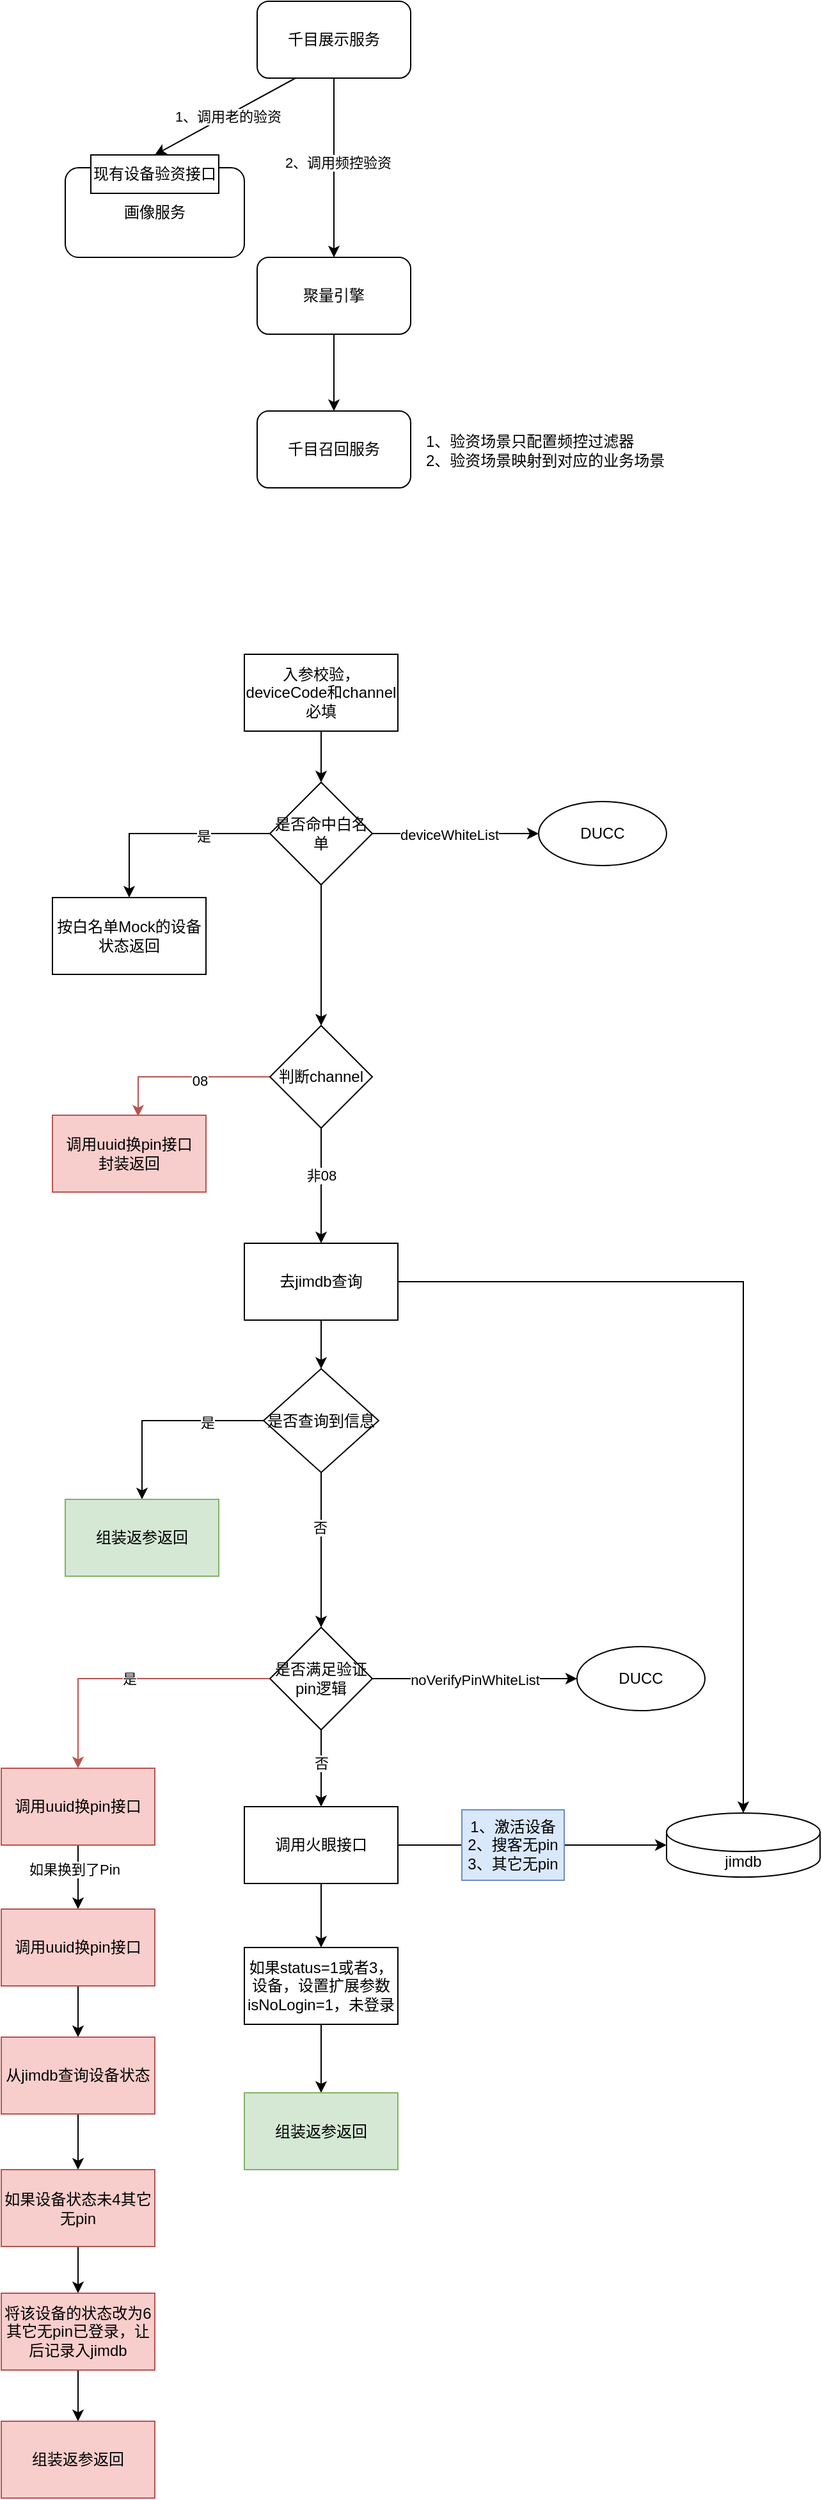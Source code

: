 <mxfile version="20.8.1" type="github">
  <diagram id="YxUP2xaq_VyTug8kEJNP" name="第 1 页">
    <mxGraphModel dx="1095" dy="776" grid="1" gridSize="10" guides="1" tooltips="1" connect="1" arrows="1" fold="1" page="1" pageScale="1" pageWidth="827" pageHeight="1169" math="0" shadow="0">
      <root>
        <mxCell id="0" />
        <mxCell id="1" parent="0" />
        <mxCell id="r8q-VQcnBtVLLdjR7hib-8" style="rounded=0;orthogonalLoop=1;jettySize=auto;html=1;exitX=0.25;exitY=1;exitDx=0;exitDy=0;entryX=0.5;entryY=0;entryDx=0;entryDy=0;" parent="1" source="r8q-VQcnBtVLLdjR7hib-2" target="r8q-VQcnBtVLLdjR7hib-7" edge="1">
          <mxGeometry relative="1" as="geometry" />
        </mxCell>
        <mxCell id="r8q-VQcnBtVLLdjR7hib-9" value="1、调用老的验资" style="edgeLabel;html=1;align=center;verticalAlign=middle;resizable=0;points=[];" parent="r8q-VQcnBtVLLdjR7hib-8" vertex="1" connectable="0">
          <mxGeometry x="-0.028" y="1" relative="1" as="geometry">
            <mxPoint as="offset" />
          </mxGeometry>
        </mxCell>
        <mxCell id="r8q-VQcnBtVLLdjR7hib-12" style="edgeStyle=none;rounded=0;orthogonalLoop=1;jettySize=auto;html=1;" parent="1" source="r8q-VQcnBtVLLdjR7hib-2" target="r8q-VQcnBtVLLdjR7hib-11" edge="1">
          <mxGeometry relative="1" as="geometry" />
        </mxCell>
        <mxCell id="r8q-VQcnBtVLLdjR7hib-16" value="2、调用频控验资" style="edgeLabel;html=1;align=center;verticalAlign=middle;resizable=0;points=[];" parent="r8q-VQcnBtVLLdjR7hib-12" vertex="1" connectable="0">
          <mxGeometry x="-0.067" y="3" relative="1" as="geometry">
            <mxPoint as="offset" />
          </mxGeometry>
        </mxCell>
        <mxCell id="r8q-VQcnBtVLLdjR7hib-2" value="千目展示服务" style="rounded=1;whiteSpace=wrap;html=1;" parent="1" vertex="1">
          <mxGeometry x="340" y="20" width="120" height="60" as="geometry" />
        </mxCell>
        <mxCell id="r8q-VQcnBtVLLdjR7hib-5" value="画像服务" style="rounded=1;whiteSpace=wrap;html=1;" parent="1" vertex="1">
          <mxGeometry x="190" y="150" width="140" height="70" as="geometry" />
        </mxCell>
        <mxCell id="r8q-VQcnBtVLLdjR7hib-7" value="现有设备验资接口" style="rounded=0;whiteSpace=wrap;html=1;" parent="1" vertex="1">
          <mxGeometry x="210" y="140" width="100" height="30" as="geometry" />
        </mxCell>
        <mxCell id="r8q-VQcnBtVLLdjR7hib-14" value="" style="edgeStyle=none;rounded=0;orthogonalLoop=1;jettySize=auto;html=1;" parent="1" source="r8q-VQcnBtVLLdjR7hib-11" target="r8q-VQcnBtVLLdjR7hib-13" edge="1">
          <mxGeometry relative="1" as="geometry" />
        </mxCell>
        <mxCell id="r8q-VQcnBtVLLdjR7hib-11" value="聚量引擎" style="rounded=1;whiteSpace=wrap;html=1;" parent="1" vertex="1">
          <mxGeometry x="340" y="220" width="120" height="60" as="geometry" />
        </mxCell>
        <mxCell id="r8q-VQcnBtVLLdjR7hib-13" value="千目召回服务" style="rounded=1;whiteSpace=wrap;html=1;" parent="1" vertex="1">
          <mxGeometry x="340" y="340" width="120" height="60" as="geometry" />
        </mxCell>
        <mxCell id="r8q-VQcnBtVLLdjR7hib-17" value="1、验资场景只配置频控过滤器&lt;br&gt;2、验资场景映射到对应的业务场景" style="text;html=1;strokeColor=none;fillColor=none;align=left;verticalAlign=middle;whiteSpace=wrap;rounded=0;" parent="1" vertex="1">
          <mxGeometry x="470" y="340" width="200" height="62.5" as="geometry" />
        </mxCell>
        <mxCell id="FdOxO4ZtBQvJQe_TVin3-3" value="" style="edgeStyle=orthogonalEdgeStyle;rounded=0;orthogonalLoop=1;jettySize=auto;html=1;" edge="1" parent="1" source="FdOxO4ZtBQvJQe_TVin3-1" target="FdOxO4ZtBQvJQe_TVin3-2">
          <mxGeometry relative="1" as="geometry" />
        </mxCell>
        <mxCell id="FdOxO4ZtBQvJQe_TVin3-1" value="入参校验，deviceCode和channel必填" style="rounded=0;whiteSpace=wrap;html=1;" vertex="1" parent="1">
          <mxGeometry x="330" y="530" width="120" height="60" as="geometry" />
        </mxCell>
        <mxCell id="FdOxO4ZtBQvJQe_TVin3-4" style="edgeStyle=orthogonalEdgeStyle;rounded=0;orthogonalLoop=1;jettySize=auto;html=1;entryX=0.5;entryY=0;entryDx=0;entryDy=0;" edge="1" parent="1" source="FdOxO4ZtBQvJQe_TVin3-2" target="FdOxO4ZtBQvJQe_TVin3-6">
          <mxGeometry relative="1" as="geometry">
            <mxPoint x="270" y="720" as="targetPoint" />
          </mxGeometry>
        </mxCell>
        <mxCell id="FdOxO4ZtBQvJQe_TVin3-5" value="是" style="edgeLabel;html=1;align=center;verticalAlign=middle;resizable=0;points=[];" vertex="1" connectable="0" parent="FdOxO4ZtBQvJQe_TVin3-4">
          <mxGeometry x="-0.341" y="2" relative="1" as="geometry">
            <mxPoint as="offset" />
          </mxGeometry>
        </mxCell>
        <mxCell id="FdOxO4ZtBQvJQe_TVin3-8" value="" style="edgeStyle=orthogonalEdgeStyle;rounded=0;orthogonalLoop=1;jettySize=auto;html=1;" edge="1" parent="1" source="FdOxO4ZtBQvJQe_TVin3-2">
          <mxGeometry relative="1" as="geometry">
            <mxPoint x="390" y="820" as="targetPoint" />
          </mxGeometry>
        </mxCell>
        <mxCell id="FdOxO4ZtBQvJQe_TVin3-24" style="edgeStyle=orthogonalEdgeStyle;rounded=0;orthogonalLoop=1;jettySize=auto;html=1;" edge="1" parent="1" source="FdOxO4ZtBQvJQe_TVin3-2">
          <mxGeometry relative="1" as="geometry">
            <mxPoint x="560" y="670" as="targetPoint" />
          </mxGeometry>
        </mxCell>
        <mxCell id="FdOxO4ZtBQvJQe_TVin3-25" value="deviceWhiteList" style="edgeLabel;html=1;align=center;verticalAlign=middle;resizable=0;points=[];" vertex="1" connectable="0" parent="FdOxO4ZtBQvJQe_TVin3-24">
          <mxGeometry x="0.26" y="3" relative="1" as="geometry">
            <mxPoint x="-22" y="3" as="offset" />
          </mxGeometry>
        </mxCell>
        <mxCell id="FdOxO4ZtBQvJQe_TVin3-2" value="是否命中白名单" style="rhombus;whiteSpace=wrap;html=1;rounded=0;" vertex="1" parent="1">
          <mxGeometry x="350" y="630" width="80" height="80" as="geometry" />
        </mxCell>
        <mxCell id="FdOxO4ZtBQvJQe_TVin3-6" value="按白名单Mock的设备状态返回" style="rounded=0;whiteSpace=wrap;html=1;" vertex="1" parent="1">
          <mxGeometry x="180" y="720" width="120" height="60" as="geometry" />
        </mxCell>
        <mxCell id="FdOxO4ZtBQvJQe_TVin3-10" style="edgeStyle=orthogonalEdgeStyle;rounded=0;orthogonalLoop=1;jettySize=auto;html=1;entryX=0.558;entryY=0.017;entryDx=0;entryDy=0;entryPerimeter=0;fillColor=#f8cecc;strokeColor=#b85450;" edge="1" parent="1" source="FdOxO4ZtBQvJQe_TVin3-9" target="FdOxO4ZtBQvJQe_TVin3-12">
          <mxGeometry relative="1" as="geometry">
            <mxPoint x="250" y="960" as="targetPoint" />
          </mxGeometry>
        </mxCell>
        <mxCell id="FdOxO4ZtBQvJQe_TVin3-11" value="08" style="edgeLabel;html=1;align=center;verticalAlign=middle;resizable=0;points=[];" vertex="1" connectable="0" parent="FdOxO4ZtBQvJQe_TVin3-10">
          <mxGeometry x="-0.18" y="3" relative="1" as="geometry">
            <mxPoint as="offset" />
          </mxGeometry>
        </mxCell>
        <mxCell id="FdOxO4ZtBQvJQe_TVin3-13" style="edgeStyle=orthogonalEdgeStyle;rounded=0;orthogonalLoop=1;jettySize=auto;html=1;" edge="1" parent="1" source="FdOxO4ZtBQvJQe_TVin3-9">
          <mxGeometry relative="1" as="geometry">
            <mxPoint x="390" y="990" as="targetPoint" />
          </mxGeometry>
        </mxCell>
        <mxCell id="FdOxO4ZtBQvJQe_TVin3-15" value="非08" style="edgeLabel;html=1;align=center;verticalAlign=middle;resizable=0;points=[];" vertex="1" connectable="0" parent="FdOxO4ZtBQvJQe_TVin3-13">
          <mxGeometry x="-0.178" relative="1" as="geometry">
            <mxPoint as="offset" />
          </mxGeometry>
        </mxCell>
        <mxCell id="FdOxO4ZtBQvJQe_TVin3-9" value="判断channel" style="rhombus;whiteSpace=wrap;html=1;" vertex="1" parent="1">
          <mxGeometry x="350" y="820" width="80" height="80" as="geometry" />
        </mxCell>
        <mxCell id="FdOxO4ZtBQvJQe_TVin3-12" value="调用uuid换pin接口&lt;br&gt;封装返回" style="rounded=0;whiteSpace=wrap;html=1;fillColor=#f8cecc;strokeColor=#b85450;" vertex="1" parent="1">
          <mxGeometry x="180" y="890" width="120" height="60" as="geometry" />
        </mxCell>
        <mxCell id="FdOxO4ZtBQvJQe_TVin3-16" style="edgeStyle=orthogonalEdgeStyle;rounded=0;orthogonalLoop=1;jettySize=auto;html=1;" edge="1" parent="1" source="FdOxO4ZtBQvJQe_TVin3-14" target="FdOxO4ZtBQvJQe_TVin3-18">
          <mxGeometry relative="1" as="geometry">
            <mxPoint x="500" y="1020" as="targetPoint" />
          </mxGeometry>
        </mxCell>
        <mxCell id="FdOxO4ZtBQvJQe_TVin3-20" value="" style="edgeStyle=orthogonalEdgeStyle;rounded=0;orthogonalLoop=1;jettySize=auto;html=1;" edge="1" parent="1" source="FdOxO4ZtBQvJQe_TVin3-14" target="FdOxO4ZtBQvJQe_TVin3-19">
          <mxGeometry relative="1" as="geometry" />
        </mxCell>
        <mxCell id="FdOxO4ZtBQvJQe_TVin3-14" value="去jimdb查询" style="rounded=0;whiteSpace=wrap;html=1;" vertex="1" parent="1">
          <mxGeometry x="330" y="990" width="120" height="60" as="geometry" />
        </mxCell>
        <mxCell id="FdOxO4ZtBQvJQe_TVin3-18" value="jimdb" style="shape=cylinder3;whiteSpace=wrap;html=1;boundedLbl=1;backgroundOutline=1;size=15;" vertex="1" parent="1">
          <mxGeometry x="660" y="1435" width="120" height="50" as="geometry" />
        </mxCell>
        <mxCell id="FdOxO4ZtBQvJQe_TVin3-21" style="edgeStyle=orthogonalEdgeStyle;rounded=0;orthogonalLoop=1;jettySize=auto;html=1;entryX=0.5;entryY=0;entryDx=0;entryDy=0;" edge="1" parent="1" source="FdOxO4ZtBQvJQe_TVin3-19" target="FdOxO4ZtBQvJQe_TVin3-22">
          <mxGeometry relative="1" as="geometry">
            <mxPoint x="270" y="1190" as="targetPoint" />
          </mxGeometry>
        </mxCell>
        <mxCell id="FdOxO4ZtBQvJQe_TVin3-23" value="是" style="edgeLabel;html=1;align=center;verticalAlign=middle;resizable=0;points=[];" vertex="1" connectable="0" parent="FdOxO4ZtBQvJQe_TVin3-21">
          <mxGeometry x="-0.429" y="1" relative="1" as="geometry">
            <mxPoint as="offset" />
          </mxGeometry>
        </mxCell>
        <mxCell id="FdOxO4ZtBQvJQe_TVin3-27" style="edgeStyle=orthogonalEdgeStyle;rounded=0;orthogonalLoop=1;jettySize=auto;html=1;" edge="1" parent="1" source="FdOxO4ZtBQvJQe_TVin3-19">
          <mxGeometry relative="1" as="geometry">
            <mxPoint x="390" y="1290" as="targetPoint" />
          </mxGeometry>
        </mxCell>
        <mxCell id="FdOxO4ZtBQvJQe_TVin3-29" value="否" style="edgeLabel;html=1;align=center;verticalAlign=middle;resizable=0;points=[];" vertex="1" connectable="0" parent="FdOxO4ZtBQvJQe_TVin3-27">
          <mxGeometry x="-0.289" y="-1" relative="1" as="geometry">
            <mxPoint as="offset" />
          </mxGeometry>
        </mxCell>
        <mxCell id="FdOxO4ZtBQvJQe_TVin3-19" value="是否查询到信息" style="rhombus;whiteSpace=wrap;html=1;" vertex="1" parent="1">
          <mxGeometry x="345" y="1088" width="90" height="81" as="geometry" />
        </mxCell>
        <mxCell id="FdOxO4ZtBQvJQe_TVin3-22" value="组装返参返回" style="rounded=0;whiteSpace=wrap;html=1;fillColor=#d5e8d4;strokeColor=#82b366;" vertex="1" parent="1">
          <mxGeometry x="190" y="1190" width="120" height="60" as="geometry" />
        </mxCell>
        <mxCell id="FdOxO4ZtBQvJQe_TVin3-26" value="DUCC" style="ellipse;whiteSpace=wrap;html=1;" vertex="1" parent="1">
          <mxGeometry x="560" y="645" width="100" height="50" as="geometry" />
        </mxCell>
        <mxCell id="FdOxO4ZtBQvJQe_TVin3-30" value="&lt;span style=&quot;font-size: 11px;&quot;&gt;noVerifyPinWhiteList&lt;/span&gt;" style="edgeStyle=orthogonalEdgeStyle;rounded=0;orthogonalLoop=1;jettySize=auto;html=1;" edge="1" parent="1" source="FdOxO4ZtBQvJQe_TVin3-28">
          <mxGeometry relative="1" as="geometry">
            <mxPoint x="590" y="1330" as="targetPoint" />
          </mxGeometry>
        </mxCell>
        <mxCell id="FdOxO4ZtBQvJQe_TVin3-32" value="是" style="edgeStyle=orthogonalEdgeStyle;rounded=0;orthogonalLoop=1;jettySize=auto;html=1;entryX=0.5;entryY=0;entryDx=0;entryDy=0;fillColor=#f8cecc;strokeColor=#b85450;" edge="1" parent="1" source="FdOxO4ZtBQvJQe_TVin3-28" target="FdOxO4ZtBQvJQe_TVin3-34">
          <mxGeometry relative="1" as="geometry">
            <mxPoint x="250" y="1410" as="targetPoint" />
          </mxGeometry>
        </mxCell>
        <mxCell id="FdOxO4ZtBQvJQe_TVin3-49" style="edgeStyle=orthogonalEdgeStyle;rounded=0;orthogonalLoop=1;jettySize=auto;html=1;" edge="1" parent="1" source="FdOxO4ZtBQvJQe_TVin3-28">
          <mxGeometry relative="1" as="geometry">
            <mxPoint x="390" y="1430" as="targetPoint" />
          </mxGeometry>
        </mxCell>
        <mxCell id="FdOxO4ZtBQvJQe_TVin3-50" value="否" style="edgeLabel;html=1;align=center;verticalAlign=middle;resizable=0;points=[];" vertex="1" connectable="0" parent="FdOxO4ZtBQvJQe_TVin3-49">
          <mxGeometry x="-0.133" y="2" relative="1" as="geometry">
            <mxPoint x="-2" as="offset" />
          </mxGeometry>
        </mxCell>
        <mxCell id="FdOxO4ZtBQvJQe_TVin3-28" value="是否满足验证pin逻辑" style="rhombus;whiteSpace=wrap;html=1;" vertex="1" parent="1">
          <mxGeometry x="350" y="1290" width="80" height="80" as="geometry" />
        </mxCell>
        <mxCell id="FdOxO4ZtBQvJQe_TVin3-31" value="DUCC" style="ellipse;whiteSpace=wrap;html=1;" vertex="1" parent="1">
          <mxGeometry x="590" y="1305" width="100" height="50" as="geometry" />
        </mxCell>
        <mxCell id="FdOxO4ZtBQvJQe_TVin3-35" style="edgeStyle=orthogonalEdgeStyle;rounded=0;orthogonalLoop=1;jettySize=auto;html=1;" edge="1" parent="1" source="FdOxO4ZtBQvJQe_TVin3-34">
          <mxGeometry relative="1" as="geometry">
            <mxPoint x="200" y="1510" as="targetPoint" />
          </mxGeometry>
        </mxCell>
        <mxCell id="FdOxO4ZtBQvJQe_TVin3-40" value="如果换到了Pin" style="edgeLabel;html=1;align=center;verticalAlign=middle;resizable=0;points=[];" vertex="1" connectable="0" parent="FdOxO4ZtBQvJQe_TVin3-35">
          <mxGeometry x="-0.24" y="-3" relative="1" as="geometry">
            <mxPoint as="offset" />
          </mxGeometry>
        </mxCell>
        <mxCell id="FdOxO4ZtBQvJQe_TVin3-34" value="调用uuid换pin接口" style="rounded=0;whiteSpace=wrap;html=1;fillColor=#f8cecc;strokeColor=#b85450;" vertex="1" parent="1">
          <mxGeometry x="140" y="1400" width="120" height="60" as="geometry" />
        </mxCell>
        <mxCell id="FdOxO4ZtBQvJQe_TVin3-42" value="" style="edgeStyle=orthogonalEdgeStyle;rounded=0;orthogonalLoop=1;jettySize=auto;html=1;" edge="1" parent="1" source="FdOxO4ZtBQvJQe_TVin3-37" target="FdOxO4ZtBQvJQe_TVin3-41">
          <mxGeometry relative="1" as="geometry" />
        </mxCell>
        <mxCell id="FdOxO4ZtBQvJQe_TVin3-37" value="调用uuid换pin接口" style="rounded=0;whiteSpace=wrap;html=1;fillColor=#f8cecc;strokeColor=#b85450;" vertex="1" parent="1">
          <mxGeometry x="140" y="1510" width="120" height="60" as="geometry" />
        </mxCell>
        <mxCell id="FdOxO4ZtBQvJQe_TVin3-44" value="" style="edgeStyle=orthogonalEdgeStyle;rounded=0;orthogonalLoop=1;jettySize=auto;html=1;" edge="1" parent="1" source="FdOxO4ZtBQvJQe_TVin3-41" target="FdOxO4ZtBQvJQe_TVin3-43">
          <mxGeometry relative="1" as="geometry" />
        </mxCell>
        <mxCell id="FdOxO4ZtBQvJQe_TVin3-41" value="从jimdb查询设备状态" style="rounded=0;whiteSpace=wrap;html=1;fillColor=#f8cecc;strokeColor=#b85450;" vertex="1" parent="1">
          <mxGeometry x="140" y="1610" width="120" height="60" as="geometry" />
        </mxCell>
        <mxCell id="FdOxO4ZtBQvJQe_TVin3-46" value="" style="edgeStyle=orthogonalEdgeStyle;rounded=0;orthogonalLoop=1;jettySize=auto;html=1;" edge="1" parent="1" source="FdOxO4ZtBQvJQe_TVin3-43" target="FdOxO4ZtBQvJQe_TVin3-45">
          <mxGeometry relative="1" as="geometry" />
        </mxCell>
        <mxCell id="FdOxO4ZtBQvJQe_TVin3-43" value="如果设备状态未4其它无pin" style="rounded=0;whiteSpace=wrap;html=1;fillColor=#f8cecc;strokeColor=#b85450;" vertex="1" parent="1">
          <mxGeometry x="140" y="1713.5" width="120" height="60" as="geometry" />
        </mxCell>
        <mxCell id="FdOxO4ZtBQvJQe_TVin3-48" value="" style="edgeStyle=orthogonalEdgeStyle;rounded=0;orthogonalLoop=1;jettySize=auto;html=1;" edge="1" parent="1" source="FdOxO4ZtBQvJQe_TVin3-45" target="FdOxO4ZtBQvJQe_TVin3-47">
          <mxGeometry relative="1" as="geometry" />
        </mxCell>
        <mxCell id="FdOxO4ZtBQvJQe_TVin3-45" value="将该设备的状态改为6其它无pin已登录，让后记录入jimdb" style="rounded=0;whiteSpace=wrap;html=1;fillColor=#f8cecc;strokeColor=#b85450;" vertex="1" parent="1">
          <mxGeometry x="140" y="1810" width="120" height="60" as="geometry" />
        </mxCell>
        <mxCell id="FdOxO4ZtBQvJQe_TVin3-47" value="组装返参返回" style="rounded=0;whiteSpace=wrap;html=1;fillColor=#f8cecc;strokeColor=#b85450;" vertex="1" parent="1">
          <mxGeometry x="140" y="1910" width="120" height="60" as="geometry" />
        </mxCell>
        <mxCell id="FdOxO4ZtBQvJQe_TVin3-53" style="edgeStyle=orthogonalEdgeStyle;rounded=0;orthogonalLoop=1;jettySize=auto;html=1;entryX=0;entryY=0.5;entryDx=0;entryDy=0;entryPerimeter=0;startArrow=none;" edge="1" parent="1" source="FdOxO4ZtBQvJQe_TVin3-56" target="FdOxO4ZtBQvJQe_TVin3-18">
          <mxGeometry relative="1" as="geometry">
            <mxPoint x="500" y="1460" as="targetPoint" />
          </mxGeometry>
        </mxCell>
        <mxCell id="FdOxO4ZtBQvJQe_TVin3-54" style="edgeStyle=orthogonalEdgeStyle;rounded=0;orthogonalLoop=1;jettySize=auto;html=1;" edge="1" parent="1" source="FdOxO4ZtBQvJQe_TVin3-52">
          <mxGeometry relative="1" as="geometry">
            <mxPoint x="390" y="1540" as="targetPoint" />
          </mxGeometry>
        </mxCell>
        <mxCell id="FdOxO4ZtBQvJQe_TVin3-52" value="调用火眼接口" style="rounded=0;whiteSpace=wrap;html=1;" vertex="1" parent="1">
          <mxGeometry x="330" y="1430" width="120" height="60" as="geometry" />
        </mxCell>
        <mxCell id="FdOxO4ZtBQvJQe_TVin3-57" value="" style="edgeStyle=orthogonalEdgeStyle;rounded=0;orthogonalLoop=1;jettySize=auto;html=1;entryX=0;entryY=0.5;entryDx=0;entryDy=0;entryPerimeter=0;endArrow=none;" edge="1" parent="1" source="FdOxO4ZtBQvJQe_TVin3-52" target="FdOxO4ZtBQvJQe_TVin3-56">
          <mxGeometry relative="1" as="geometry">
            <mxPoint x="660" y="1460" as="targetPoint" />
            <mxPoint x="450" y="1460" as="sourcePoint" />
          </mxGeometry>
        </mxCell>
        <mxCell id="FdOxO4ZtBQvJQe_TVin3-56" value="1、激活设备&lt;br&gt;2、搜客无pin&lt;br&gt;3、其它无pin" style="text;html=1;strokeColor=#6c8ebf;fillColor=#dae8fc;align=center;verticalAlign=middle;whiteSpace=wrap;rounded=0;" vertex="1" parent="1">
          <mxGeometry x="500" y="1432.5" width="80" height="55" as="geometry" />
        </mxCell>
        <mxCell id="FdOxO4ZtBQvJQe_TVin3-60" value="" style="edgeStyle=orthogonalEdgeStyle;rounded=0;orthogonalLoop=1;jettySize=auto;html=1;" edge="1" parent="1" source="FdOxO4ZtBQvJQe_TVin3-58" target="FdOxO4ZtBQvJQe_TVin3-59">
          <mxGeometry relative="1" as="geometry" />
        </mxCell>
        <mxCell id="FdOxO4ZtBQvJQe_TVin3-58" value="如果status=1或者3，设备，设置扩展参数isNoLogin=1，未登录" style="rounded=0;whiteSpace=wrap;html=1;" vertex="1" parent="1">
          <mxGeometry x="330" y="1540" width="120" height="60" as="geometry" />
        </mxCell>
        <mxCell id="FdOxO4ZtBQvJQe_TVin3-59" value="组装返参返回" style="rounded=0;whiteSpace=wrap;html=1;fillColor=#d5e8d4;strokeColor=#82b366;" vertex="1" parent="1">
          <mxGeometry x="330" y="1653.5" width="120" height="60" as="geometry" />
        </mxCell>
      </root>
    </mxGraphModel>
  </diagram>
</mxfile>
